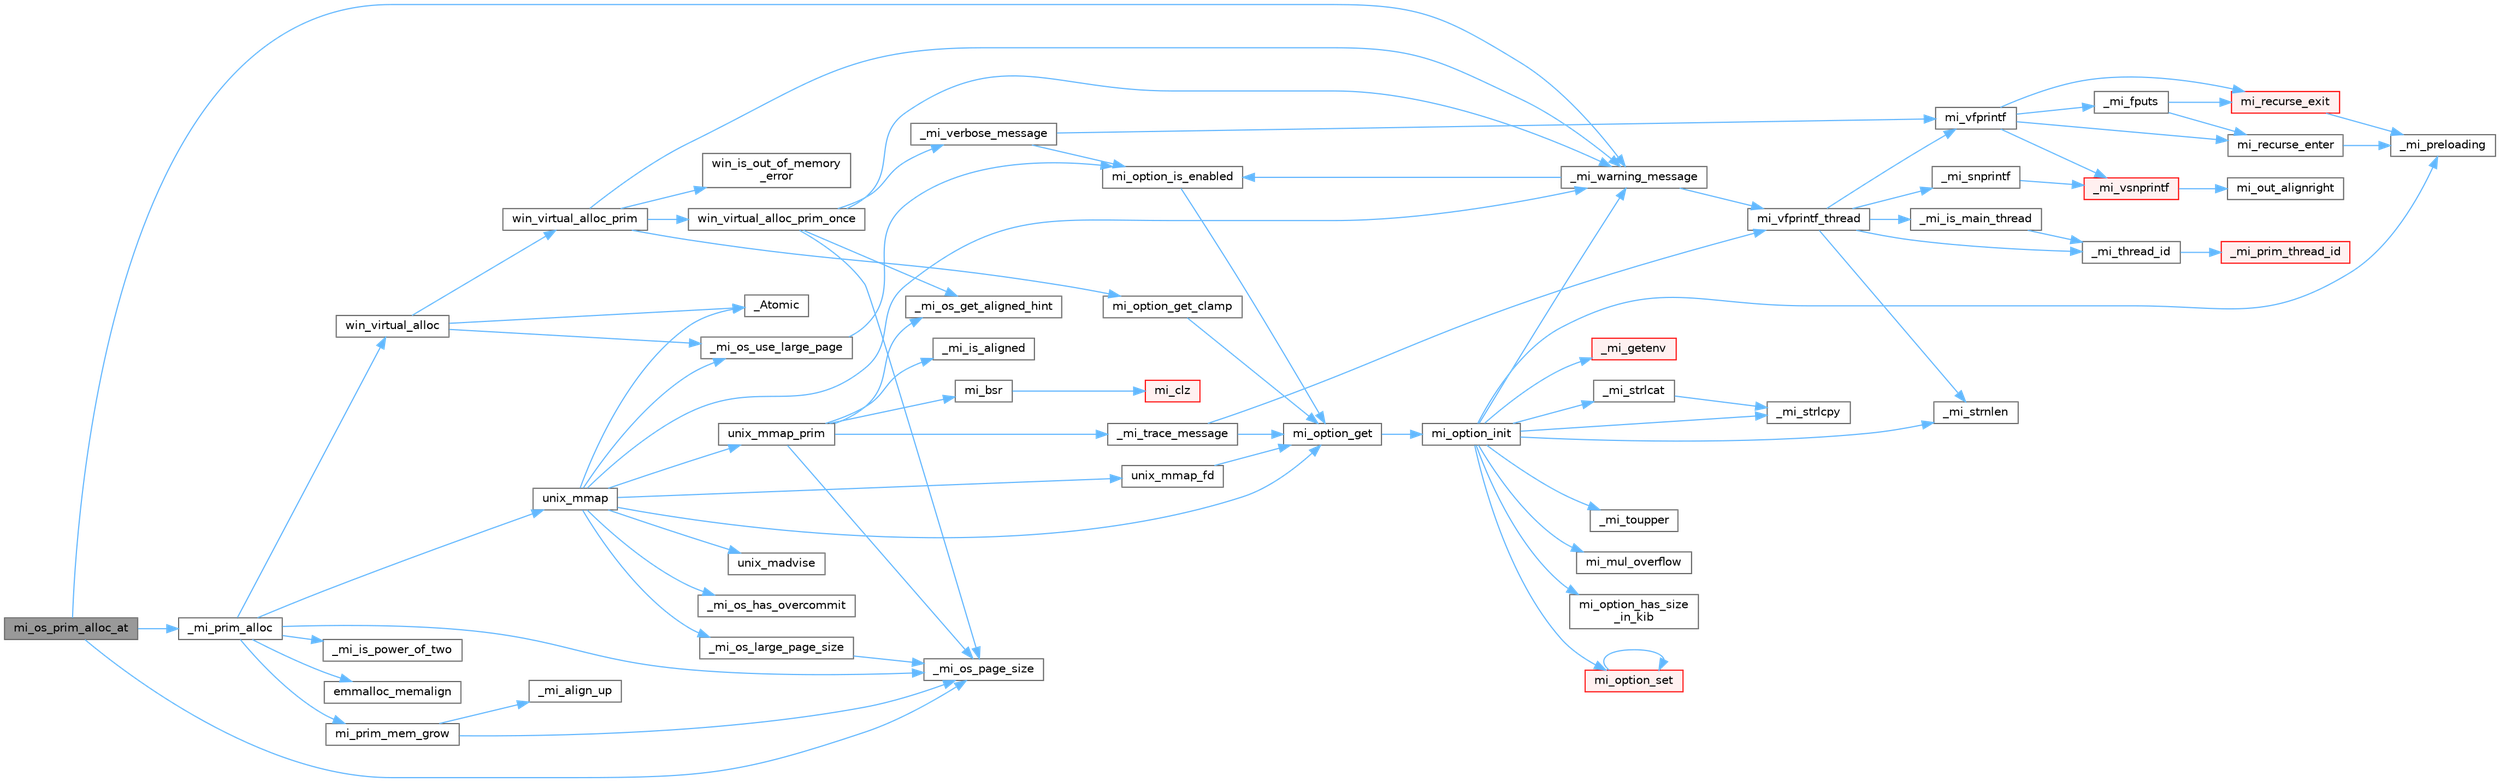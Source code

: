 digraph "mi_os_prim_alloc_at"
{
 // LATEX_PDF_SIZE
  bgcolor="transparent";
  edge [fontname=Helvetica,fontsize=10,labelfontname=Helvetica,labelfontsize=10];
  node [fontname=Helvetica,fontsize=10,shape=box,height=0.2,width=0.4];
  rankdir="LR";
  Node1 [id="Node000001",label="mi_os_prim_alloc_at",height=0.2,width=0.4,color="gray40", fillcolor="grey60", style="filled", fontcolor="black",tooltip=" "];
  Node1 -> Node2 [id="edge79_Node000001_Node000002",color="steelblue1",style="solid",tooltip=" "];
  Node2 [id="Node000002",label="_mi_os_page_size",height=0.2,width=0.4,color="grey40", fillcolor="white", style="filled",URL="$os_8c.html#a723e4c95209d4c6282b53317473e83d5",tooltip=" "];
  Node1 -> Node3 [id="edge80_Node000001_Node000003",color="steelblue1",style="solid",tooltip=" "];
  Node3 [id="Node000003",label="_mi_prim_alloc",height=0.2,width=0.4,color="grey40", fillcolor="white", style="filled",URL="$windows_2prim_8c.html#af6b664f566e88b730b416f6d7cc715ae",tooltip=" "];
  Node3 -> Node4 [id="edge81_Node000003_Node000004",color="steelblue1",style="solid",tooltip=" "];
  Node4 [id="Node000004",label="_mi_is_power_of_two",height=0.2,width=0.4,color="grey40", fillcolor="white", style="filled",URL="$_e_a_s_t_l_2packages_2mimalloc_2include_2mimalloc_2internal_8h.html#ac46068515202fb9642f6b2610836bd82",tooltip=" "];
  Node3 -> Node2 [id="edge82_Node000003_Node000002",color="steelblue1",style="solid",tooltip=" "];
  Node3 -> Node5 [id="edge83_Node000003_Node000005",color="steelblue1",style="solid",tooltip=" "];
  Node5 [id="Node000005",label="emmalloc_memalign",height=0.2,width=0.4,color="grey40", fillcolor="white", style="filled",URL="$emscripten_2prim_8c.html#af50474fbb7d12cdfb9ba0b89e194e9de",tooltip=" "];
  Node3 -> Node6 [id="edge84_Node000003_Node000006",color="steelblue1",style="solid",tooltip=" "];
  Node6 [id="Node000006",label="mi_prim_mem_grow",height=0.2,width=0.4,color="grey40", fillcolor="white", style="filled",URL="$wasi_2prim_8c.html#a7d1e0e37eca3738bd4601bf02fae415d",tooltip=" "];
  Node6 -> Node7 [id="edge85_Node000006_Node000007",color="steelblue1",style="solid",tooltip=" "];
  Node7 [id="Node000007",label="_mi_align_up",height=0.2,width=0.4,color="grey40", fillcolor="white", style="filled",URL="$_e_a_s_t_l_2packages_2mimalloc_2include_2mimalloc_2internal_8h.html#a7f35944d44d8a16365072023dd19e0da",tooltip=" "];
  Node6 -> Node2 [id="edge86_Node000006_Node000002",color="steelblue1",style="solid",tooltip=" "];
  Node3 -> Node8 [id="edge87_Node000003_Node000008",color="steelblue1",style="solid",tooltip=" "];
  Node8 [id="Node000008",label="unix_mmap",height=0.2,width=0.4,color="grey40", fillcolor="white", style="filled",URL="$unix_2prim_8c.html#aa3051fdf833061d1d03f43ad2a30a05e",tooltip=" "];
  Node8 -> Node9 [id="edge88_Node000008_Node000009",color="steelblue1",style="solid",tooltip=" "];
  Node9 [id="Node000009",label="_Atomic",height=0.2,width=0.4,color="grey40", fillcolor="white", style="filled",URL="$_e_a_s_t_l_2packages_2mimalloc_2include_2mimalloc_2atomic_8h.html#ad0b719b7389c8c7c8bb0df7aca86b628",tooltip=" "];
  Node8 -> Node10 [id="edge89_Node000008_Node000010",color="steelblue1",style="solid",tooltip=" "];
  Node10 [id="Node000010",label="_mi_os_has_overcommit",height=0.2,width=0.4,color="grey40", fillcolor="white", style="filled",URL="$os_8c.html#ab15bd169082d58502da1d18e7ae61044",tooltip=" "];
  Node8 -> Node11 [id="edge90_Node000008_Node000011",color="steelblue1",style="solid",tooltip=" "];
  Node11 [id="Node000011",label="_mi_os_large_page_size",height=0.2,width=0.4,color="grey40", fillcolor="white", style="filled",URL="$os_8c.html#a7dcadbfdf83d72eca344f128fca39fd8",tooltip=" "];
  Node11 -> Node2 [id="edge91_Node000011_Node000002",color="steelblue1",style="solid",tooltip=" "];
  Node8 -> Node12 [id="edge92_Node000008_Node000012",color="steelblue1",style="solid",tooltip=" "];
  Node12 [id="Node000012",label="_mi_os_use_large_page",height=0.2,width=0.4,color="grey40", fillcolor="white", style="filled",URL="$os_8c.html#a6b00bb2f9c5d978099d20ddbd439d153",tooltip=" "];
  Node12 -> Node13 [id="edge93_Node000012_Node000013",color="steelblue1",style="solid",tooltip=" "];
  Node13 [id="Node000013",label="mi_option_is_enabled",height=0.2,width=0.4,color="grey40", fillcolor="white", style="filled",URL="$group__options.html#ga459ad98f18b3fc9275474807fe0ca188",tooltip=" "];
  Node13 -> Node14 [id="edge94_Node000013_Node000014",color="steelblue1",style="solid",tooltip=" "];
  Node14 [id="Node000014",label="mi_option_get",height=0.2,width=0.4,color="grey40", fillcolor="white", style="filled",URL="$group__options.html#ga7e8af195cc81d3fa64ccf2662caa565a",tooltip=" "];
  Node14 -> Node15 [id="edge95_Node000014_Node000015",color="steelblue1",style="solid",tooltip=" "];
  Node15 [id="Node000015",label="mi_option_init",height=0.2,width=0.4,color="grey40", fillcolor="white", style="filled",URL="$options_8c.html#a61970c5b942f29a5dea8a39742421cfe",tooltip=" "];
  Node15 -> Node16 [id="edge96_Node000015_Node000016",color="steelblue1",style="solid",tooltip=" "];
  Node16 [id="Node000016",label="_mi_getenv",height=0.2,width=0.4,color="red", fillcolor="#FFF0F0", style="filled",URL="$libc_8c.html#ae24e3d9662cc4cc3277fa0f31359b3ee",tooltip=" "];
  Node15 -> Node18 [id="edge97_Node000015_Node000018",color="steelblue1",style="solid",tooltip=" "];
  Node18 [id="Node000018",label="_mi_preloading",height=0.2,width=0.4,color="grey40", fillcolor="white", style="filled",URL="$_e_a_s_t_l_2packages_2mimalloc_2src_2init_8c.html#a404be8b4c0576588270fde0b2a4d7832",tooltip=" "];
  Node15 -> Node25 [id="edge98_Node000015_Node000025",color="steelblue1",style="solid",tooltip=" "];
  Node25 [id="Node000025",label="_mi_strlcat",height=0.2,width=0.4,color="grey40", fillcolor="white", style="filled",URL="$libc_8c.html#a29572712fc70f836ac31d224d98ad41a",tooltip=" "];
  Node25 -> Node19 [id="edge99_Node000025_Node000019",color="steelblue1",style="solid",tooltip=" "];
  Node19 [id="Node000019",label="_mi_strlcpy",height=0.2,width=0.4,color="grey40", fillcolor="white", style="filled",URL="$libc_8c.html#a17a9534829be8a086014bf2a2792154f",tooltip=" "];
  Node15 -> Node19 [id="edge100_Node000015_Node000019",color="steelblue1",style="solid",tooltip=" "];
  Node15 -> Node23 [id="edge101_Node000015_Node000023",color="steelblue1",style="solid",tooltip=" "];
  Node23 [id="Node000023",label="_mi_strnlen",height=0.2,width=0.4,color="grey40", fillcolor="white", style="filled",URL="$libc_8c.html#ae8577fe0d9bbe3fb90d2169caa1af943",tooltip=" "];
  Node15 -> Node22 [id="edge102_Node000015_Node000022",color="steelblue1",style="solid",tooltip=" "];
  Node22 [id="Node000022",label="_mi_toupper",height=0.2,width=0.4,color="grey40", fillcolor="white", style="filled",URL="$libc_8c.html#a0d811385427149f1ea8637c8fab1fd07",tooltip=" "];
  Node15 -> Node26 [id="edge103_Node000015_Node000026",color="steelblue1",style="solid",tooltip=" "];
  Node26 [id="Node000026",label="_mi_warning_message",height=0.2,width=0.4,color="grey40", fillcolor="white", style="filled",URL="$options_8c.html#ac253cac2ca24fb63be7f4937ac620dc4",tooltip=" "];
  Node26 -> Node13 [id="edge104_Node000026_Node000013",color="steelblue1",style="solid",tooltip=" "];
  Node26 -> Node27 [id="edge105_Node000026_Node000027",color="steelblue1",style="solid",tooltip=" "];
  Node27 [id="Node000027",label="mi_vfprintf_thread",height=0.2,width=0.4,color="grey40", fillcolor="white", style="filled",URL="$options_8c.html#a4af8263c139d04a876914f39024a7424",tooltip=" "];
  Node27 -> Node28 [id="edge106_Node000027_Node000028",color="steelblue1",style="solid",tooltip=" "];
  Node28 [id="Node000028",label="_mi_is_main_thread",height=0.2,width=0.4,color="grey40", fillcolor="white", style="filled",URL="$_e_a_s_t_l_2packages_2mimalloc_2src_2init_8c.html#a008e0a28e7c86b15a04094d595e2c327",tooltip=" "];
  Node28 -> Node29 [id="edge107_Node000028_Node000029",color="steelblue1",style="solid",tooltip=" "];
  Node29 [id="Node000029",label="_mi_thread_id",height=0.2,width=0.4,color="grey40", fillcolor="white", style="filled",URL="$_e_a_s_t_l_2packages_2mimalloc_2src_2init_8c.html#a43068a36d7dea6ccf1e3558a27e22993",tooltip=" "];
  Node29 -> Node30 [id="edge108_Node000029_Node000030",color="steelblue1",style="solid",tooltip=" "];
  Node30 [id="Node000030",label="_mi_prim_thread_id",height=0.2,width=0.4,color="red", fillcolor="#FFF0F0", style="filled",URL="$prim_8h.html#a3875c92cbb791d0a7c69bc1fd2df6804",tooltip=" "];
  Node27 -> Node32 [id="edge109_Node000027_Node000032",color="steelblue1",style="solid",tooltip=" "];
  Node32 [id="Node000032",label="_mi_snprintf",height=0.2,width=0.4,color="grey40", fillcolor="white", style="filled",URL="$libc_8c.html#a6c2f4673e3317f332571bc1bec18c49b",tooltip=" "];
  Node32 -> Node33 [id="edge110_Node000032_Node000033",color="steelblue1",style="solid",tooltip=" "];
  Node33 [id="Node000033",label="_mi_vsnprintf",height=0.2,width=0.4,color="red", fillcolor="#FFF0F0", style="filled",URL="$libc_8c.html#a8991188606f00dc8665aa14d8e7dab83",tooltip=" "];
  Node33 -> Node34 [id="edge111_Node000033_Node000034",color="steelblue1",style="solid",tooltip=" "];
  Node34 [id="Node000034",label="mi_out_alignright",height=0.2,width=0.4,color="grey40", fillcolor="white", style="filled",URL="$libc_8c.html#ad685676d3f84c5cd4dfa7827c23bd5f8",tooltip=" "];
  Node27 -> Node23 [id="edge112_Node000027_Node000023",color="steelblue1",style="solid",tooltip=" "];
  Node27 -> Node29 [id="edge113_Node000027_Node000029",color="steelblue1",style="solid",tooltip=" "];
  Node27 -> Node39 [id="edge114_Node000027_Node000039",color="steelblue1",style="solid",tooltip=" "];
  Node39 [id="Node000039",label="mi_vfprintf",height=0.2,width=0.4,color="grey40", fillcolor="white", style="filled",URL="$options_8c.html#a1f31f62f178fb5309451aa44c8d25327",tooltip=" "];
  Node39 -> Node40 [id="edge115_Node000039_Node000040",color="steelblue1",style="solid",tooltip=" "];
  Node40 [id="Node000040",label="_mi_fputs",height=0.2,width=0.4,color="grey40", fillcolor="white", style="filled",URL="$options_8c.html#a74eecad8676654f59f427a84ccc5c19d",tooltip=" "];
  Node40 -> Node41 [id="edge116_Node000040_Node000041",color="steelblue1",style="solid",tooltip=" "];
  Node41 [id="Node000041",label="mi_recurse_enter",height=0.2,width=0.4,color="grey40", fillcolor="white", style="filled",URL="$options_8c.html#a1fdb7bd3b10624ddeabe0988c52a1285",tooltip=" "];
  Node41 -> Node18 [id="edge117_Node000041_Node000018",color="steelblue1",style="solid",tooltip=" "];
  Node40 -> Node42 [id="edge118_Node000040_Node000042",color="steelblue1",style="solid",tooltip=" "];
  Node42 [id="Node000042",label="mi_recurse_exit",height=0.2,width=0.4,color="red", fillcolor="#FFF0F0", style="filled",URL="$options_8c.html#ae9c4fbdaa6fedca31b9c25dcb78112ae",tooltip=" "];
  Node42 -> Node18 [id="edge119_Node000042_Node000018",color="steelblue1",style="solid",tooltip=" "];
  Node39 -> Node33 [id="edge120_Node000039_Node000033",color="steelblue1",style="solid",tooltip=" "];
  Node39 -> Node41 [id="edge121_Node000039_Node000041",color="steelblue1",style="solid",tooltip=" "];
  Node39 -> Node42 [id="edge122_Node000039_Node000042",color="steelblue1",style="solid",tooltip=" "];
  Node15 -> Node44 [id="edge123_Node000015_Node000044",color="steelblue1",style="solid",tooltip=" "];
  Node44 [id="Node000044",label="mi_mul_overflow",height=0.2,width=0.4,color="grey40", fillcolor="white", style="filled",URL="$_e_a_s_t_l_2packages_2mimalloc_2include_2mimalloc_2internal_8h.html#abf06027911fbdc300901fb961a45e4d0",tooltip=" "];
  Node15 -> Node45 [id="edge124_Node000015_Node000045",color="steelblue1",style="solid",tooltip=" "];
  Node45 [id="Node000045",label="mi_option_has_size\l_in_kib",height=0.2,width=0.4,color="grey40", fillcolor="white", style="filled",URL="$options_8c.html#aee4ee640d854972d765c2896aa04270a",tooltip=" "];
  Node15 -> Node46 [id="edge125_Node000015_Node000046",color="steelblue1",style="solid",tooltip=" "];
  Node46 [id="Node000046",label="mi_option_set",height=0.2,width=0.4,color="red", fillcolor="#FFF0F0", style="filled",URL="$group__options.html#gaf84921c32375e25754dc2ee6a911fa60",tooltip=" "];
  Node46 -> Node46 [id="edge126_Node000046_Node000046",color="steelblue1",style="solid",tooltip=" "];
  Node8 -> Node26 [id="edge127_Node000008_Node000026",color="steelblue1",style="solid",tooltip=" "];
  Node8 -> Node14 [id="edge128_Node000008_Node000014",color="steelblue1",style="solid",tooltip=" "];
  Node8 -> Node48 [id="edge129_Node000008_Node000048",color="steelblue1",style="solid",tooltip=" "];
  Node48 [id="Node000048",label="unix_madvise",height=0.2,width=0.4,color="grey40", fillcolor="white", style="filled",URL="$unix_2prim_8c.html#a61020908ba889442fa111a46d9d59a0f",tooltip=" "];
  Node8 -> Node49 [id="edge130_Node000008_Node000049",color="steelblue1",style="solid",tooltip=" "];
  Node49 [id="Node000049",label="unix_mmap_fd",height=0.2,width=0.4,color="grey40", fillcolor="white", style="filled",URL="$unix_2prim_8c.html#a69a6883e0ea3f1decbe81c9d6983658e",tooltip=" "];
  Node49 -> Node14 [id="edge131_Node000049_Node000014",color="steelblue1",style="solid",tooltip=" "];
  Node8 -> Node50 [id="edge132_Node000008_Node000050",color="steelblue1",style="solid",tooltip=" "];
  Node50 [id="Node000050",label="unix_mmap_prim",height=0.2,width=0.4,color="grey40", fillcolor="white", style="filled",URL="$unix_2prim_8c.html#a3af6442dcb3d5160c0b46e8c55dc138a",tooltip=" "];
  Node50 -> Node51 [id="edge133_Node000050_Node000051",color="steelblue1",style="solid",tooltip=" "];
  Node51 [id="Node000051",label="_mi_is_aligned",height=0.2,width=0.4,color="grey40", fillcolor="white", style="filled",URL="$_e_a_s_t_l_2packages_2mimalloc_2include_2mimalloc_2internal_8h.html#ad446ae4d82cbdbd78dfbe46fa2330555",tooltip=" "];
  Node50 -> Node52 [id="edge134_Node000050_Node000052",color="steelblue1",style="solid",tooltip=" "];
  Node52 [id="Node000052",label="_mi_os_get_aligned_hint",height=0.2,width=0.4,color="grey40", fillcolor="white", style="filled",URL="$os_8c.html#a91db0c766bc3be65860971d827244f70",tooltip=" "];
  Node50 -> Node2 [id="edge135_Node000050_Node000002",color="steelblue1",style="solid",tooltip=" "];
  Node50 -> Node53 [id="edge136_Node000050_Node000053",color="steelblue1",style="solid",tooltip=" "];
  Node53 [id="Node000053",label="_mi_trace_message",height=0.2,width=0.4,color="grey40", fillcolor="white", style="filled",URL="$options_8c.html#a39ef30e22895c4ec5fa3ca58922412f5",tooltip=" "];
  Node53 -> Node14 [id="edge137_Node000053_Node000014",color="steelblue1",style="solid",tooltip=" "];
  Node53 -> Node27 [id="edge138_Node000053_Node000027",color="steelblue1",style="solid",tooltip=" "];
  Node50 -> Node54 [id="edge139_Node000050_Node000054",color="steelblue1",style="solid",tooltip=" "];
  Node54 [id="Node000054",label="mi_bsr",height=0.2,width=0.4,color="grey40", fillcolor="white", style="filled",URL="$bits_8h.html#ae1a375404b8024ab419cfc537db20741",tooltip=" "];
  Node54 -> Node55 [id="edge140_Node000054_Node000055",color="steelblue1",style="solid",tooltip=" "];
  Node55 [id="Node000055",label="mi_clz",height=0.2,width=0.4,color="red", fillcolor="#FFF0F0", style="filled",URL="$bits_8h.html#af432eec4ac40df0b60ba04ea09a103fb",tooltip=" "];
  Node3 -> Node58 [id="edge141_Node000003_Node000058",color="steelblue1",style="solid",tooltip=" "];
  Node58 [id="Node000058",label="win_virtual_alloc",height=0.2,width=0.4,color="grey40", fillcolor="white", style="filled",URL="$windows_2prim_8c.html#ad7e3a7f9b3da019a259fc8cffe715793",tooltip=" "];
  Node58 -> Node9 [id="edge142_Node000058_Node000009",color="steelblue1",style="solid",tooltip=" "];
  Node58 -> Node12 [id="edge143_Node000058_Node000012",color="steelblue1",style="solid",tooltip=" "];
  Node58 -> Node59 [id="edge144_Node000058_Node000059",color="steelblue1",style="solid",tooltip=" "];
  Node59 [id="Node000059",label="win_virtual_alloc_prim",height=0.2,width=0.4,color="grey40", fillcolor="white", style="filled",URL="$windows_2prim_8c.html#a700812440993f008e9c13ca3f33bc0e0",tooltip=" "];
  Node59 -> Node26 [id="edge145_Node000059_Node000026",color="steelblue1",style="solid",tooltip=" "];
  Node59 -> Node60 [id="edge146_Node000059_Node000060",color="steelblue1",style="solid",tooltip=" "];
  Node60 [id="Node000060",label="mi_option_get_clamp",height=0.2,width=0.4,color="grey40", fillcolor="white", style="filled",URL="$group__options.html#ga96ad9c406338bd314cfe878cfc9bf723",tooltip=" "];
  Node60 -> Node14 [id="edge147_Node000060_Node000014",color="steelblue1",style="solid",tooltip=" "];
  Node59 -> Node61 [id="edge148_Node000059_Node000061",color="steelblue1",style="solid",tooltip=" "];
  Node61 [id="Node000061",label="win_is_out_of_memory\l_error",height=0.2,width=0.4,color="grey40", fillcolor="white", style="filled",URL="$windows_2prim_8c.html#a3efebbd793d4119b290a07b52f26e91d",tooltip=" "];
  Node59 -> Node62 [id="edge149_Node000059_Node000062",color="steelblue1",style="solid",tooltip=" "];
  Node62 [id="Node000062",label="win_virtual_alloc_prim_once",height=0.2,width=0.4,color="grey40", fillcolor="white", style="filled",URL="$windows_2prim_8c.html#a8d79c6da6416c2a34993bc8592886aa0",tooltip=" "];
  Node62 -> Node52 [id="edge150_Node000062_Node000052",color="steelblue1",style="solid",tooltip=" "];
  Node62 -> Node2 [id="edge151_Node000062_Node000002",color="steelblue1",style="solid",tooltip=" "];
  Node62 -> Node63 [id="edge152_Node000062_Node000063",color="steelblue1",style="solid",tooltip=" "];
  Node63 [id="Node000063",label="_mi_verbose_message",height=0.2,width=0.4,color="grey40", fillcolor="white", style="filled",URL="$options_8c.html#ab9890036c5acb25eacd13bec3a6b0c68",tooltip=" "];
  Node63 -> Node13 [id="edge153_Node000063_Node000013",color="steelblue1",style="solid",tooltip=" "];
  Node63 -> Node39 [id="edge154_Node000063_Node000039",color="steelblue1",style="solid",tooltip=" "];
  Node62 -> Node26 [id="edge155_Node000062_Node000026",color="steelblue1",style="solid",tooltip=" "];
  Node1 -> Node26 [id="edge156_Node000001_Node000026",color="steelblue1",style="solid",tooltip=" "];
}
